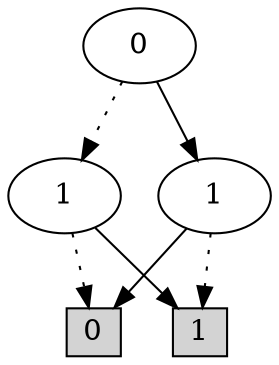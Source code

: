 digraph G {
0 [shape=box, label="0", style=filled, shape=box, height=0.3, width=0.3];
1 [shape=box, label="1", style=filled, shape=box, height=0.3, width=0.3];
204 [label="0"];
204 -> 4 [style=dotted];
204 -> 5 [style=filled];
4 [label="1"];
4 -> 0 [style=dotted];
4 -> 1 [style=filled];
5 [label="1"];
5 -> 1 [style=dotted];
5 -> 0 [style=filled];
}
